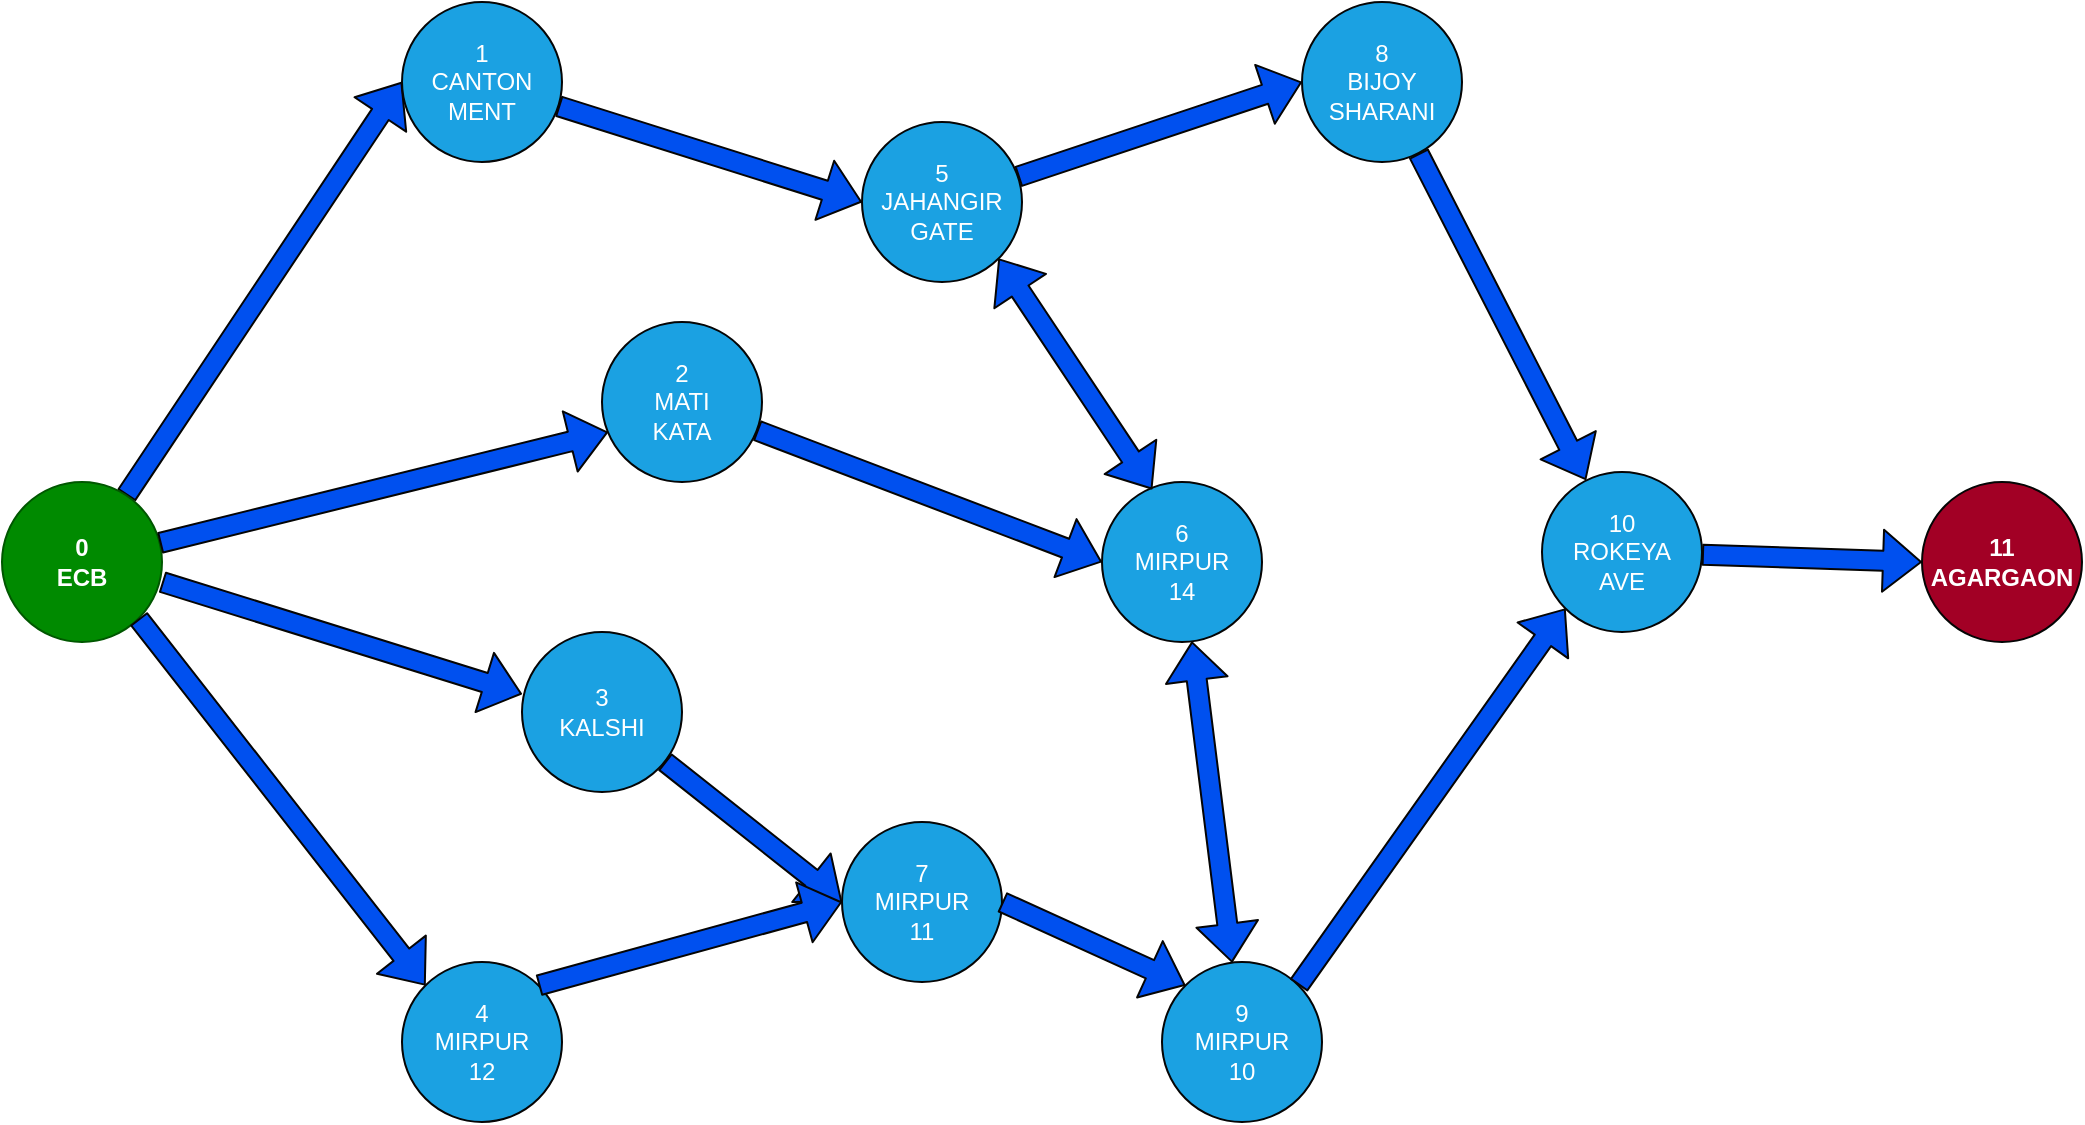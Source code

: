 <mxfile>
    <diagram id="5LDqsV9U6itUOJAcTUQc" name="Page-1">
        <mxGraphModel dx="1130" dy="800" grid="1" gridSize="10" guides="1" tooltips="1" connect="1" arrows="1" fold="1" page="1" pageScale="1" pageWidth="1100" pageHeight="850" math="0" shadow="0">
            <root>
                <mxCell id="0"/>
                <mxCell id="1" parent="0"/>
                <mxCell id="39" style="edgeStyle=none;shape=flexArrow;html=1;entryX=0;entryY=0.5;entryDx=0;entryDy=0;fillColor=#0050ef;strokeColor=#050505;" parent="1" source="2" target="5" edge="1">
                    <mxGeometry relative="1" as="geometry"/>
                </mxCell>
                <mxCell id="2" value="&lt;b&gt;0&lt;br&gt;ECB&lt;/b&gt;" style="ellipse;whiteSpace=wrap;html=1;aspect=fixed;fillColor=#008a00;fontColor=#ffffff;strokeColor=#005700;" parent="1" vertex="1">
                    <mxGeometry x="30" y="350" width="80" height="80" as="geometry"/>
                </mxCell>
                <mxCell id="32" style="edgeStyle=none;shape=flexArrow;html=1;entryX=0;entryY=0.5;entryDx=0;entryDy=0;fillColor=#0050ef;strokeColor=#050505;" parent="1" source="3" target="8" edge="1">
                    <mxGeometry relative="1" as="geometry"/>
                </mxCell>
                <mxCell id="3" value="2&lt;br&gt;MATI&lt;br&gt;KATA" style="ellipse;whiteSpace=wrap;html=1;aspect=fixed;fillColor=#1ba1e2;fontColor=#ffffff;strokeColor=#050505;" parent="1" vertex="1">
                    <mxGeometry x="330" y="270" width="80" height="80" as="geometry"/>
                </mxCell>
                <mxCell id="31" style="edgeStyle=none;shape=flexArrow;html=1;entryX=0;entryY=0.5;entryDx=0;entryDy=0;fillColor=#0050ef;strokeColor=#050505;" parent="1" source="4" target="9" edge="1">
                    <mxGeometry relative="1" as="geometry"/>
                </mxCell>
                <mxCell id="4" value="3&lt;br&gt;KALSHI" style="ellipse;whiteSpace=wrap;html=1;aspect=fixed;fillColor=#1ba1e2;fontColor=#ffffff;strokeColor=#050505;" parent="1" vertex="1">
                    <mxGeometry x="290" y="425" width="80" height="80" as="geometry"/>
                </mxCell>
                <mxCell id="28" style="edgeStyle=none;shape=flexArrow;html=1;entryX=0;entryY=0.5;entryDx=0;entryDy=0;fillColor=#0050ef;strokeColor=#050505;" parent="1" source="5" target="10" edge="1">
                    <mxGeometry relative="1" as="geometry"/>
                </mxCell>
                <mxCell id="5" value="1&lt;br&gt;CANTON&lt;br&gt;MENT" style="ellipse;whiteSpace=wrap;html=1;aspect=fixed;fillColor=#1ba1e2;fontColor=#ffffff;strokeColor=#050505;" parent="1" vertex="1">
                    <mxGeometry x="230" y="110" width="80" height="80" as="geometry"/>
                </mxCell>
                <mxCell id="6" value="4&lt;br&gt;MIRPUR&lt;br&gt;12" style="ellipse;whiteSpace=wrap;html=1;aspect=fixed;fillColor=#1ba1e2;fontColor=#ffffff;strokeColor=#050505;" parent="1" vertex="1">
                    <mxGeometry x="230" y="590" width="80" height="80" as="geometry"/>
                </mxCell>
                <mxCell id="8" value="6&lt;br&gt;MIRPUR&lt;br&gt;14" style="ellipse;whiteSpace=wrap;html=1;aspect=fixed;fillColor=#1ba1e2;fontColor=#ffffff;strokeColor=#050505;" parent="1" vertex="1">
                    <mxGeometry x="580" y="350" width="80" height="80" as="geometry"/>
                </mxCell>
                <mxCell id="9" value="7&lt;br&gt;MIRPUR&lt;br&gt;11" style="ellipse;whiteSpace=wrap;html=1;aspect=fixed;fillColor=#1ba1e2;fontColor=#ffffff;strokeColor=#050505;" parent="1" vertex="1">
                    <mxGeometry x="450" y="520" width="80" height="80" as="geometry"/>
                </mxCell>
                <mxCell id="29" style="edgeStyle=none;shape=flexArrow;html=1;entryX=0;entryY=0.5;entryDx=0;entryDy=0;fillColor=#0050ef;strokeColor=#050505;" parent="1" source="10" target="14" edge="1">
                    <mxGeometry relative="1" as="geometry"/>
                </mxCell>
                <mxCell id="10" value="5&lt;br&gt;JAHANGIR&lt;br&gt;GATE" style="ellipse;whiteSpace=wrap;html=1;aspect=fixed;fillColor=#1ba1e2;fontColor=#ffffff;strokeColor=#050505;" parent="1" vertex="1">
                    <mxGeometry x="460" y="170" width="80" height="80" as="geometry"/>
                </mxCell>
                <mxCell id="12" value="9&lt;br&gt;MIRPUR&lt;br&gt;10" style="ellipse;whiteSpace=wrap;html=1;aspect=fixed;fillColor=#1ba1e2;fontColor=#ffffff;strokeColor=#050505;" parent="1" vertex="1">
                    <mxGeometry x="610" y="590" width="80" height="80" as="geometry"/>
                </mxCell>
                <mxCell id="40" style="edgeStyle=none;shape=flexArrow;html=1;entryX=0.275;entryY=0.05;entryDx=0;entryDy=0;fillColor=#0050ef;strokeColor=#050505;entryPerimeter=0;" parent="1" source="14" target="15" edge="1">
                    <mxGeometry relative="1" as="geometry"/>
                </mxCell>
                <mxCell id="14" value="8&lt;br&gt;BIJOY&lt;br&gt;SHARANI" style="ellipse;whiteSpace=wrap;html=1;aspect=fixed;fillColor=#1ba1e2;fontColor=#ffffff;strokeColor=#050505;" parent="1" vertex="1">
                    <mxGeometry x="680" y="110" width="80" height="80" as="geometry"/>
                </mxCell>
                <mxCell id="38" style="edgeStyle=none;shape=flexArrow;html=1;entryX=0;entryY=0.5;entryDx=0;entryDy=0;fillColor=#0050ef;strokeColor=#050505;" parent="1" source="15" target="16" edge="1">
                    <mxGeometry relative="1" as="geometry"/>
                </mxCell>
                <mxCell id="15" value="10&lt;br&gt;ROKEYA&lt;br&gt;AVE" style="ellipse;whiteSpace=wrap;html=1;aspect=fixed;fillColor=#1ba1e2;fontColor=#ffffff;strokeColor=#050505;" parent="1" vertex="1">
                    <mxGeometry x="800" y="345" width="80" height="80" as="geometry"/>
                </mxCell>
                <mxCell id="16" value="&lt;b&gt;11&lt;br&gt;AGARGAON&lt;/b&gt;" style="ellipse;whiteSpace=wrap;html=1;aspect=fixed;fillColor=#a20025;fontColor=#ffffff;strokeColor=#050505;" parent="1" vertex="1">
                    <mxGeometry x="990" y="350" width="80" height="80" as="geometry"/>
                </mxCell>
                <mxCell id="17" value="" style="shape=flexArrow;endArrow=classic;html=1;exitX=1;exitY=1;exitDx=0;exitDy=0;entryX=0;entryY=0;entryDx=0;entryDy=0;fillColor=#0050ef;strokeColor=#050505;" parent="1" source="2" target="6" edge="1">
                    <mxGeometry width="50" height="50" relative="1" as="geometry">
                        <mxPoint x="170" y="460" as="sourcePoint"/>
                        <mxPoint x="220" y="410" as="targetPoint"/>
                    </mxGeometry>
                </mxCell>
                <mxCell id="18" value="" style="shape=flexArrow;endArrow=classic;html=1;exitX=1;exitY=0;exitDx=0;exitDy=0;entryX=0;entryY=0.5;entryDx=0;entryDy=0;fillColor=#0050ef;strokeColor=#050505;" parent="1" source="6" target="9" edge="1">
                    <mxGeometry width="50" height="50" relative="1" as="geometry">
                        <mxPoint x="330" y="460" as="sourcePoint"/>
                        <mxPoint x="380" y="410" as="targetPoint"/>
                    </mxGeometry>
                </mxCell>
                <mxCell id="19" value="" style="shape=flexArrow;endArrow=classic;html=1;exitX=1;exitY=0.5;exitDx=0;exitDy=0;entryX=0;entryY=0;entryDx=0;entryDy=0;fillColor=#0050ef;strokeColor=#050505;" parent="1" source="9" target="12" edge="1">
                    <mxGeometry width="50" height="50" relative="1" as="geometry">
                        <mxPoint x="560" y="460" as="sourcePoint"/>
                        <mxPoint x="610" y="410" as="targetPoint"/>
                    </mxGeometry>
                </mxCell>
                <mxCell id="20" value="" style="shape=flexArrow;endArrow=classic;html=1;exitX=1;exitY=0;exitDx=0;exitDy=0;entryX=0;entryY=1;entryDx=0;entryDy=0;fillColor=#0050ef;strokeColor=#050505;" parent="1" source="12" target="15" edge="1">
                    <mxGeometry width="50" height="50" relative="1" as="geometry">
                        <mxPoint x="660" y="460" as="sourcePoint"/>
                        <mxPoint x="710" y="410" as="targetPoint"/>
                    </mxGeometry>
                </mxCell>
                <mxCell id="23" value="" style="shape=flexArrow;endArrow=classic;html=1;entryX=0;entryY=0.388;entryDx=0;entryDy=0;entryPerimeter=0;fillColor=#0050ef;strokeColor=#050505;" parent="1" target="4" edge="1">
                    <mxGeometry width="50" height="50" relative="1" as="geometry">
                        <mxPoint x="110" y="400" as="sourcePoint"/>
                        <mxPoint x="260" y="410" as="targetPoint"/>
                    </mxGeometry>
                </mxCell>
                <mxCell id="25" value="" style="shape=flexArrow;endArrow=classic;html=1;entryX=0.038;entryY=0.688;entryDx=0;entryDy=0;entryPerimeter=0;fillColor=#0050ef;strokeColor=#050505;" parent="1" source="2" target="3" edge="1">
                    <mxGeometry width="50" height="50" relative="1" as="geometry">
                        <mxPoint x="110" y="380" as="sourcePoint"/>
                        <mxPoint x="260" y="410" as="targetPoint"/>
                    </mxGeometry>
                </mxCell>
                <mxCell id="35" value="" style="shape=flexArrow;endArrow=classic;startArrow=classic;html=1;entryX=1;entryY=1;entryDx=0;entryDy=0;exitX=0.313;exitY=0.046;exitDx=0;exitDy=0;fillColor=#0050ef;strokeColor=#050505;exitPerimeter=0;" parent="1" source="8" target="10" edge="1">
                    <mxGeometry width="100" height="100" relative="1" as="geometry">
                        <mxPoint x="400" y="490" as="sourcePoint"/>
                        <mxPoint x="500" y="390" as="targetPoint"/>
                    </mxGeometry>
                </mxCell>
                <mxCell id="36" value="" style="shape=flexArrow;endArrow=classic;startArrow=classic;html=1;fillColor=#0050ef;strokeColor=#050505;" parent="1" source="8" target="12" edge="1">
                    <mxGeometry width="100" height="100" relative="1" as="geometry">
                        <mxPoint x="530" y="490" as="sourcePoint"/>
                        <mxPoint x="630" y="390" as="targetPoint"/>
                    </mxGeometry>
                </mxCell>
            </root>
        </mxGraphModel>
    </diagram>
</mxfile>